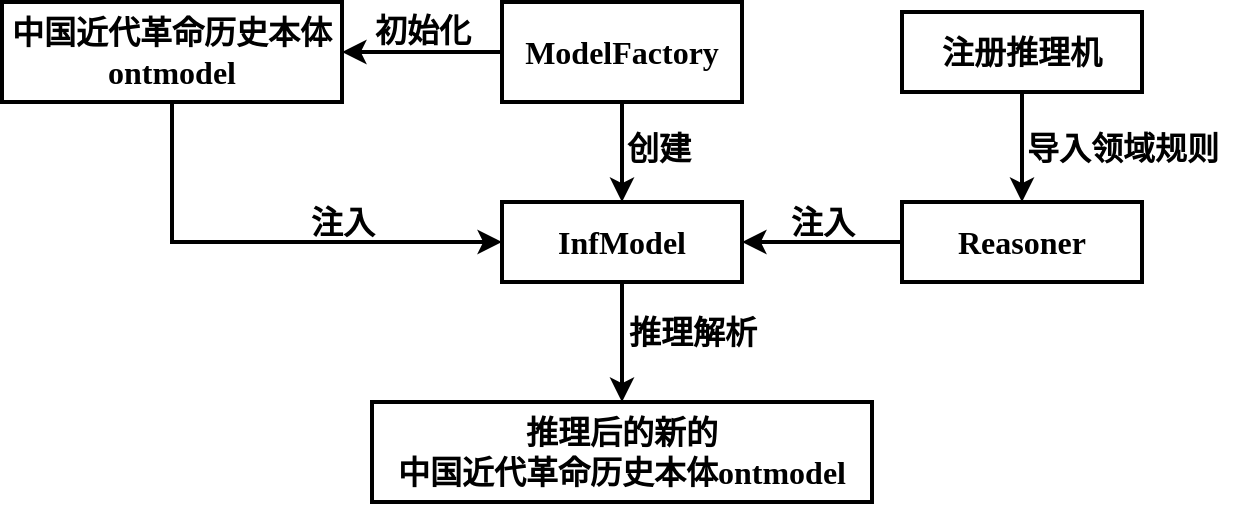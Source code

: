 <mxfile version="17.2.4" type="github">
  <diagram id="WQNO_lLr4skyFglbsmTy" name="Page-1">
    <mxGraphModel dx="1058" dy="794" grid="1" gridSize="10" guides="1" tooltips="1" connect="1" arrows="1" fold="1" page="1" pageScale="1" pageWidth="827" pageHeight="1169" math="0" shadow="0">
      <root>
        <mxCell id="0" />
        <mxCell id="1" parent="0" />
        <mxCell id="PFUNsMOFEMGX8q9Rj1pk-10" style="edgeStyle=orthogonalEdgeStyle;rounded=0;orthogonalLoop=1;jettySize=auto;html=1;exitX=0;exitY=0.5;exitDx=0;exitDy=0;fontFamily=Times New Roman;fontSize=16;strokeWidth=2;fontStyle=1" parent="1" source="PFUNsMOFEMGX8q9Rj1pk-1" target="PFUNsMOFEMGX8q9Rj1pk-9" edge="1">
          <mxGeometry relative="1" as="geometry" />
        </mxCell>
        <mxCell id="PFUNsMOFEMGX8q9Rj1pk-14" style="edgeStyle=orthogonalEdgeStyle;rounded=0;orthogonalLoop=1;jettySize=auto;html=1;exitX=0.5;exitY=1;exitDx=0;exitDy=0;entryX=0.5;entryY=0;entryDx=0;entryDy=0;fontFamily=Times New Roman;fontSize=16;strokeWidth=2;fontStyle=1" parent="1" source="PFUNsMOFEMGX8q9Rj1pk-1" target="PFUNsMOFEMGX8q9Rj1pk-2" edge="1">
          <mxGeometry relative="1" as="geometry" />
        </mxCell>
        <mxCell id="PFUNsMOFEMGX8q9Rj1pk-1" value="&lt;font face=&quot;Times New Roman&quot; style=&quot;font-size: 16px;&quot;&gt;&lt;span style=&quot;line-height: 1.2; font-size: 16px;&quot;&gt;ModelFactory&lt;/span&gt;&lt;/font&gt;" style="rounded=0;whiteSpace=wrap;html=1;strokeWidth=2;fontSize=16;fontStyle=1" parent="1" vertex="1">
          <mxGeometry x="270" y="350" width="120" height="50" as="geometry" />
        </mxCell>
        <mxCell id="PFUNsMOFEMGX8q9Rj1pk-21" style="edgeStyle=orthogonalEdgeStyle;rounded=0;orthogonalLoop=1;jettySize=auto;html=1;exitX=0.5;exitY=1;exitDx=0;exitDy=0;fontFamily=Times New Roman;fontSize=16;strokeWidth=2;fontStyle=1" parent="1" source="PFUNsMOFEMGX8q9Rj1pk-2" target="PFUNsMOFEMGX8q9Rj1pk-20" edge="1">
          <mxGeometry relative="1" as="geometry" />
        </mxCell>
        <mxCell id="PFUNsMOFEMGX8q9Rj1pk-2" value="&lt;font face=&quot;Times New Roman&quot; style=&quot;font-size: 16px;&quot;&gt;&lt;span style=&quot;line-height: 1.2; font-size: 16px;&quot;&gt;InfModel&lt;/span&gt;&lt;/font&gt;" style="rounded=0;whiteSpace=wrap;html=1;strokeWidth=2;fontSize=16;fontStyle=1" parent="1" vertex="1">
          <mxGeometry x="270" y="450" width="120" height="40" as="geometry" />
        </mxCell>
        <mxCell id="PFUNsMOFEMGX8q9Rj1pk-17" style="edgeStyle=orthogonalEdgeStyle;rounded=0;orthogonalLoop=1;jettySize=auto;html=1;exitX=0;exitY=0.5;exitDx=0;exitDy=0;entryX=1;entryY=0.5;entryDx=0;entryDy=0;fontFamily=Times New Roman;fontSize=16;strokeWidth=2;fontStyle=1" parent="1" source="PFUNsMOFEMGX8q9Rj1pk-3" target="PFUNsMOFEMGX8q9Rj1pk-2" edge="1">
          <mxGeometry relative="1" as="geometry" />
        </mxCell>
        <mxCell id="PFUNsMOFEMGX8q9Rj1pk-3" value="&lt;font face=&quot;Times New Roman&quot; style=&quot;font-size: 16px;&quot;&gt;&lt;span style=&quot;line-height: 1.2; font-size: 16px;&quot;&gt;Reasoner&lt;/span&gt;&lt;/font&gt;" style="rounded=0;whiteSpace=wrap;html=1;strokeWidth=2;fontSize=16;fontStyle=1" parent="1" vertex="1">
          <mxGeometry x="470" y="450" width="120" height="40" as="geometry" />
        </mxCell>
        <mxCell id="PFUNsMOFEMGX8q9Rj1pk-16" style="edgeStyle=orthogonalEdgeStyle;rounded=0;orthogonalLoop=1;jettySize=auto;html=1;exitX=0.5;exitY=1;exitDx=0;exitDy=0;entryX=0.5;entryY=0;entryDx=0;entryDy=0;fontFamily=Times New Roman;fontSize=16;strokeWidth=2;fontStyle=1" parent="1" source="PFUNsMOFEMGX8q9Rj1pk-4" target="PFUNsMOFEMGX8q9Rj1pk-3" edge="1">
          <mxGeometry relative="1" as="geometry" />
        </mxCell>
        <mxCell id="PFUNsMOFEMGX8q9Rj1pk-4" value="&lt;span style=&quot;font-size: 16px;&quot;&gt;注册推理机&lt;/span&gt;" style="rounded=0;whiteSpace=wrap;html=1;strokeWidth=2;fontSize=16;fontStyle=1" parent="1" vertex="1">
          <mxGeometry x="470" y="355" width="120" height="40" as="geometry" />
        </mxCell>
        <mxCell id="PFUNsMOFEMGX8q9Rj1pk-6" value="&lt;span style=&quot;font-size: 16px;&quot;&gt;导入领域规则&lt;/span&gt;" style="text;html=1;align=center;verticalAlign=middle;resizable=0;points=[];autosize=1;strokeColor=none;fillColor=none;fontSize=16;fontFamily=Times New Roman;strokeWidth=2;fontStyle=1" parent="1" vertex="1">
          <mxGeometry x="525" y="413" width="110" height="20" as="geometry" />
        </mxCell>
        <mxCell id="PFUNsMOFEMGX8q9Rj1pk-12" style="edgeStyle=orthogonalEdgeStyle;rounded=0;orthogonalLoop=1;jettySize=auto;html=1;exitX=0.5;exitY=1;exitDx=0;exitDy=0;entryX=0;entryY=0.5;entryDx=0;entryDy=0;fontFamily=Times New Roman;fontSize=16;strokeWidth=2;fontStyle=1" parent="1" source="PFUNsMOFEMGX8q9Rj1pk-9" target="PFUNsMOFEMGX8q9Rj1pk-2" edge="1">
          <mxGeometry relative="1" as="geometry" />
        </mxCell>
        <mxCell id="PFUNsMOFEMGX8q9Rj1pk-9" value="&lt;font face=&quot;Times New Roman&quot; style=&quot;font-size: 16px;&quot;&gt;&lt;span style=&quot;line-height: 1.2; font-size: 16px;&quot;&gt;中国近代革命历史本体ontmodel&lt;/span&gt;&lt;/font&gt;" style="rounded=0;whiteSpace=wrap;html=1;strokeWidth=2;fontSize=16;fontStyle=1" parent="1" vertex="1">
          <mxGeometry x="20" y="350" width="170" height="50" as="geometry" />
        </mxCell>
        <mxCell id="PFUNsMOFEMGX8q9Rj1pk-11" value="&lt;span style=&quot;font-size: 16px;&quot;&gt;初始化&lt;/span&gt;" style="text;html=1;align=center;verticalAlign=middle;resizable=0;points=[];autosize=1;strokeColor=none;fillColor=none;fontSize=16;fontFamily=Times New Roman;strokeWidth=2;fontStyle=1" parent="1" vertex="1">
          <mxGeometry x="200" y="354" width="60" height="20" as="geometry" />
        </mxCell>
        <mxCell id="PFUNsMOFEMGX8q9Rj1pk-15" value="&lt;span style=&quot;font-size: 16px;&quot;&gt;创建&lt;/span&gt;" style="text;html=1;align=center;verticalAlign=middle;resizable=0;points=[];autosize=1;strokeColor=none;fillColor=none;fontSize=16;fontFamily=Times New Roman;strokeWidth=2;fontStyle=1" parent="1" vertex="1">
          <mxGeometry x="323" y="413" width="50" height="20" as="geometry" />
        </mxCell>
        <mxCell id="PFUNsMOFEMGX8q9Rj1pk-18" value="&lt;span style=&quot;font-size: 16px;&quot;&gt;注入&lt;/span&gt;" style="text;html=1;align=center;verticalAlign=middle;resizable=0;points=[];autosize=1;strokeColor=none;fillColor=none;fontSize=16;fontFamily=Times New Roman;strokeWidth=2;fontStyle=1" parent="1" vertex="1">
          <mxGeometry x="165" y="450" width="50" height="20" as="geometry" />
        </mxCell>
        <mxCell id="PFUNsMOFEMGX8q9Rj1pk-19" value="&lt;span style=&quot;font-size: 16px;&quot;&gt;注入&lt;/span&gt;" style="text;html=1;align=center;verticalAlign=middle;resizable=0;points=[];autosize=1;strokeColor=none;fillColor=none;fontSize=16;fontFamily=Times New Roman;strokeWidth=2;fontStyle=1" parent="1" vertex="1">
          <mxGeometry x="405" y="450" width="50" height="20" as="geometry" />
        </mxCell>
        <mxCell id="PFUNsMOFEMGX8q9Rj1pk-20" value="&lt;font face=&quot;Times New Roman&quot; style=&quot;font-size: 16px;&quot;&gt;&lt;span style=&quot;line-height: 1.2; font-size: 16px;&quot;&gt;推理后的新的&lt;br style=&quot;font-size: 16px;&quot;&gt;中国近代革命历史本体ontmodel&lt;/span&gt;&lt;/font&gt;" style="rounded=0;whiteSpace=wrap;html=1;strokeWidth=2;fontSize=16;fontStyle=1" parent="1" vertex="1">
          <mxGeometry x="205" y="550" width="250" height="50" as="geometry" />
        </mxCell>
        <mxCell id="PFUNsMOFEMGX8q9Rj1pk-22" value="&lt;span style=&quot;font-size: 16px;&quot;&gt;推理解析&lt;/span&gt;" style="text;html=1;align=center;verticalAlign=middle;resizable=0;points=[];autosize=1;strokeColor=none;fillColor=none;fontSize=16;fontFamily=Times New Roman;strokeWidth=2;fontStyle=1" parent="1" vertex="1">
          <mxGeometry x="325" y="505" width="80" height="20" as="geometry" />
        </mxCell>
      </root>
    </mxGraphModel>
  </diagram>
</mxfile>

